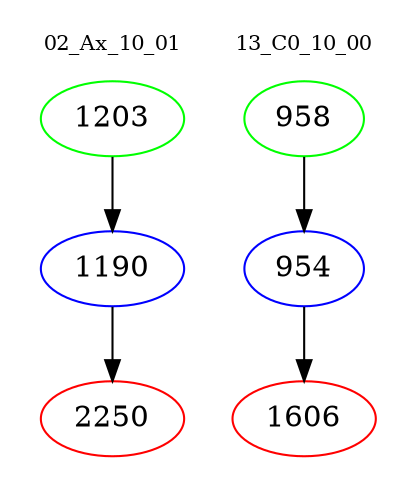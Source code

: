 digraph{
subgraph cluster_0 {
color = white
label = "02_Ax_10_01";
fontsize=10;
T0_1203 [label="1203", color="green"]
T0_1203 -> T0_1190 [color="black"]
T0_1190 [label="1190", color="blue"]
T0_1190 -> T0_2250 [color="black"]
T0_2250 [label="2250", color="red"]
}
subgraph cluster_1 {
color = white
label = "13_C0_10_00";
fontsize=10;
T1_958 [label="958", color="green"]
T1_958 -> T1_954 [color="black"]
T1_954 [label="954", color="blue"]
T1_954 -> T1_1606 [color="black"]
T1_1606 [label="1606", color="red"]
}
}
